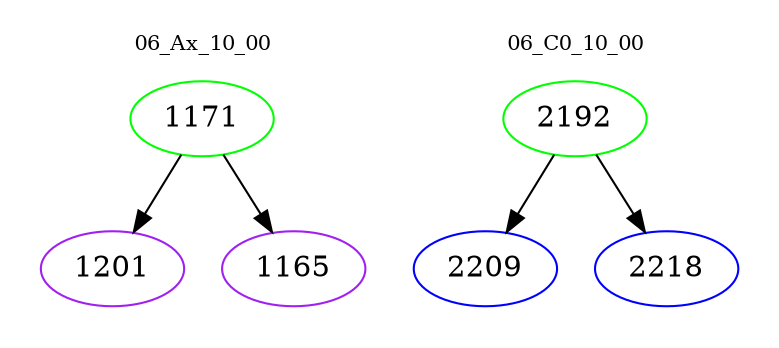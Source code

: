 digraph{
subgraph cluster_0 {
color = white
label = "06_Ax_10_00";
fontsize=10;
T0_1171 [label="1171", color="green"]
T0_1171 -> T0_1201 [color="black"]
T0_1201 [label="1201", color="purple"]
T0_1171 -> T0_1165 [color="black"]
T0_1165 [label="1165", color="purple"]
}
subgraph cluster_1 {
color = white
label = "06_C0_10_00";
fontsize=10;
T1_2192 [label="2192", color="green"]
T1_2192 -> T1_2209 [color="black"]
T1_2209 [label="2209", color="blue"]
T1_2192 -> T1_2218 [color="black"]
T1_2218 [label="2218", color="blue"]
}
}
